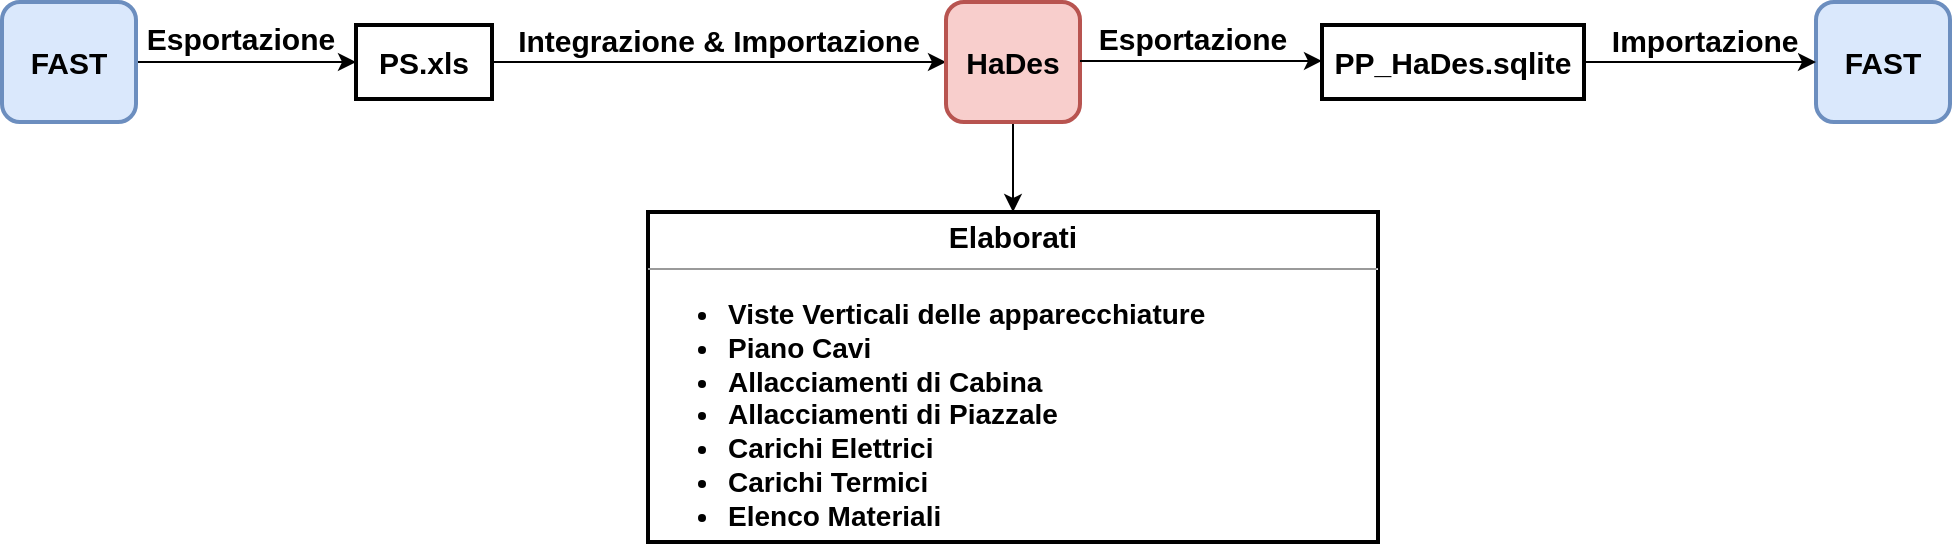 <mxfile version="20.2.7" type="github">
  <diagram id="pnZ6edSlzVu-WZWjTX7p" name="Pagina-1">
    <mxGraphModel dx="2249" dy="762" grid="0" gridSize="10" guides="1" tooltips="1" connect="1" arrows="1" fold="1" page="1" pageScale="1" pageWidth="827" pageHeight="1169" math="0" shadow="0">
      <root>
        <mxCell id="0" />
        <mxCell id="1" parent="0" />
        <mxCell id="plO3cyClL-W6rMamEfPt-12" value="&lt;b&gt;Esportazione&lt;/b&gt;" style="edgeStyle=orthogonalEdgeStyle;rounded=0;orthogonalLoop=1;jettySize=auto;html=1;exitX=1;exitY=0.5;exitDx=0;exitDy=0;entryX=0;entryY=0.5;entryDx=0;entryDy=0;fontSize=15;" edge="1" parent="1" source="plO3cyClL-W6rMamEfPt-1" target="plO3cyClL-W6rMamEfPt-3">
          <mxGeometry x="-0.062" y="12" relative="1" as="geometry">
            <mxPoint as="offset" />
          </mxGeometry>
        </mxCell>
        <mxCell id="plO3cyClL-W6rMamEfPt-1" value="&lt;font style=&quot;font-size: 15px;&quot;&gt;&lt;b&gt;FAST&lt;/b&gt;&lt;/font&gt;" style="rounded=1;whiteSpace=wrap;html=1;strokeWidth=2;fillColor=#dae8fc;strokeColor=#6c8ebf;" vertex="1" parent="1">
          <mxGeometry x="-90" y="76" width="67" height="60" as="geometry" />
        </mxCell>
        <mxCell id="plO3cyClL-W6rMamEfPt-5" value="&lt;b&gt;Integrazione &amp;amp; Importazione&lt;/b&gt;" style="edgeStyle=orthogonalEdgeStyle;rounded=0;orthogonalLoop=1;jettySize=auto;html=1;fontSize=15;entryX=0;entryY=0.5;entryDx=0;entryDy=0;" edge="1" parent="1" source="plO3cyClL-W6rMamEfPt-3" target="plO3cyClL-W6rMamEfPt-6">
          <mxGeometry x="-0.007" y="11" relative="1" as="geometry">
            <mxPoint x="398" y="106" as="targetPoint" />
            <mxPoint as="offset" />
          </mxGeometry>
        </mxCell>
        <mxCell id="plO3cyClL-W6rMamEfPt-3" value="&lt;b&gt;PS.xls&lt;/b&gt;" style="rounded=0;whiteSpace=wrap;html=1;fontSize=15;strokeWidth=2;" vertex="1" parent="1">
          <mxGeometry x="87" y="87.5" width="68" height="37" as="geometry" />
        </mxCell>
        <mxCell id="plO3cyClL-W6rMamEfPt-15" style="edgeStyle=orthogonalEdgeStyle;rounded=0;orthogonalLoop=1;jettySize=auto;html=1;exitX=0.5;exitY=1;exitDx=0;exitDy=0;entryX=0.5;entryY=0;entryDx=0;entryDy=0;fontSize=14;" edge="1" parent="1" source="plO3cyClL-W6rMamEfPt-6" target="plO3cyClL-W6rMamEfPt-14">
          <mxGeometry relative="1" as="geometry" />
        </mxCell>
        <mxCell id="plO3cyClL-W6rMamEfPt-6" value="&lt;font style=&quot;font-size: 15px;&quot;&gt;&lt;b&gt;HaDes&lt;/b&gt;&lt;/font&gt;" style="rounded=1;whiteSpace=wrap;html=1;strokeWidth=2;fillColor=#f8cecc;strokeColor=#b85450;" vertex="1" parent="1">
          <mxGeometry x="382" y="76" width="67" height="60" as="geometry" />
        </mxCell>
        <mxCell id="plO3cyClL-W6rMamEfPt-8" value="&lt;b&gt;PP_HaDes.sqlite&lt;/b&gt;" style="rounded=0;whiteSpace=wrap;html=1;fontSize=15;strokeWidth=2;" vertex="1" parent="1">
          <mxGeometry x="570" y="87.5" width="131" height="37" as="geometry" />
        </mxCell>
        <mxCell id="plO3cyClL-W6rMamEfPt-10" value="&lt;font style=&quot;font-size: 15px;&quot;&gt;&lt;b&gt;FAST&lt;/b&gt;&lt;/font&gt;" style="rounded=1;whiteSpace=wrap;html=1;strokeWidth=2;fillColor=#dae8fc;strokeColor=#6c8ebf;" vertex="1" parent="1">
          <mxGeometry x="817" y="76" width="67" height="60" as="geometry" />
        </mxCell>
        <mxCell id="plO3cyClL-W6rMamEfPt-14" value="&lt;p style=&quot;text-align: center; margin: 4px 0px 0px;&quot;&gt;&lt;b&gt;&lt;font style=&quot;font-size: 15px;&quot;&gt;Elaborati&lt;/font&gt;&lt;/b&gt;&lt;/p&gt;&lt;hr style=&quot;text-align: center;&quot; size=&quot;1&quot;&gt;&lt;p style=&quot;margin:0px;margin-left:4px;&quot;&gt;&lt;/p&gt;&lt;p style=&quot;margin:0px;margin-left:4px;&quot;&gt;&lt;/p&gt;&lt;ul style=&quot;font-size: 14px;&quot;&gt;&lt;li style=&quot;&quot;&gt;&lt;b style=&quot;&quot;&gt;&lt;font style=&quot;font-size: 14px;&quot;&gt;Viste Verticali delle apparecchiature&lt;/font&gt;&lt;/b&gt;&lt;/li&gt;&lt;li style=&quot;&quot;&gt;&lt;b&gt;&lt;font style=&quot;font-size: 14px;&quot;&gt;Piano Cavi&lt;/font&gt;&lt;/b&gt;&lt;/li&gt;&lt;li style=&quot;&quot;&gt;&lt;b&gt;&lt;font style=&quot;font-size: 14px;&quot;&gt;Allacciamenti di Cabina&lt;/font&gt;&lt;/b&gt;&lt;/li&gt;&lt;li style=&quot;&quot;&gt;&lt;b&gt;&lt;font style=&quot;font-size: 14px;&quot;&gt;Allacciamenti di Piazzale&lt;/font&gt;&lt;/b&gt;&lt;/li&gt;&lt;li style=&quot;&quot;&gt;&lt;b&gt;&lt;font style=&quot;font-size: 14px;&quot;&gt;Carichi Elettrici&lt;/font&gt;&lt;/b&gt;&lt;/li&gt;&lt;li style=&quot;&quot;&gt;&lt;b&gt;&lt;font style=&quot;font-size: 14px;&quot;&gt;Carichi Termici&lt;/font&gt;&lt;/b&gt;&lt;/li&gt;&lt;li style=&quot;&quot;&gt;&lt;b&gt;&lt;font style=&quot;font-size: 14px;&quot;&gt;Elenco Materiali&lt;/font&gt;&lt;/b&gt;&lt;/li&gt;&lt;/ul&gt;&lt;p style=&quot;font-size: 14px;&quot;&gt;&lt;/p&gt;&lt;p style=&quot;margin: 0px 0px 0px 4px; font-size: 14px;&quot;&gt;&lt;br&gt;&lt;/p&gt;&lt;p style=&quot;margin:0px;margin-left:4px;&quot;&gt;&lt;br&gt;&lt;/p&gt;" style="verticalAlign=top;align=left;overflow=fill;fontSize=12;fontFamily=Helvetica;html=1;strokeWidth=2;" vertex="1" parent="1">
          <mxGeometry x="233" y="181" width="365" height="165" as="geometry" />
        </mxCell>
        <mxCell id="plO3cyClL-W6rMamEfPt-18" value="&lt;b&gt;Esportazione&lt;/b&gt;" style="edgeStyle=orthogonalEdgeStyle;rounded=0;orthogonalLoop=1;jettySize=auto;html=1;exitX=1;exitY=0.492;exitDx=0;exitDy=0;entryX=0;entryY=0.486;entryDx=0;entryDy=0;fontSize=15;exitPerimeter=0;entryPerimeter=0;" edge="1" parent="1" source="plO3cyClL-W6rMamEfPt-6" target="plO3cyClL-W6rMamEfPt-8">
          <mxGeometry x="-0.062" y="12" relative="1" as="geometry">
            <mxPoint x="460" y="105.5" as="sourcePoint" />
            <mxPoint x="581" y="105.5" as="targetPoint" />
            <mxPoint as="offset" />
          </mxGeometry>
        </mxCell>
        <mxCell id="plO3cyClL-W6rMamEfPt-19" value="&lt;b&gt;&amp;nbsp;Importazione&lt;/b&gt;" style="edgeStyle=orthogonalEdgeStyle;rounded=0;orthogonalLoop=1;jettySize=auto;html=1;fontSize=15;entryX=0;entryY=0.5;entryDx=0;entryDy=0;exitX=1;exitY=0.5;exitDx=0;exitDy=0;" edge="1" parent="1" source="plO3cyClL-W6rMamEfPt-8" target="plO3cyClL-W6rMamEfPt-10">
          <mxGeometry x="-0.007" y="11" relative="1" as="geometry">
            <mxPoint x="165" y="116" as="sourcePoint" />
            <mxPoint x="396" y="116" as="targetPoint" />
            <mxPoint as="offset" />
          </mxGeometry>
        </mxCell>
      </root>
    </mxGraphModel>
  </diagram>
</mxfile>
